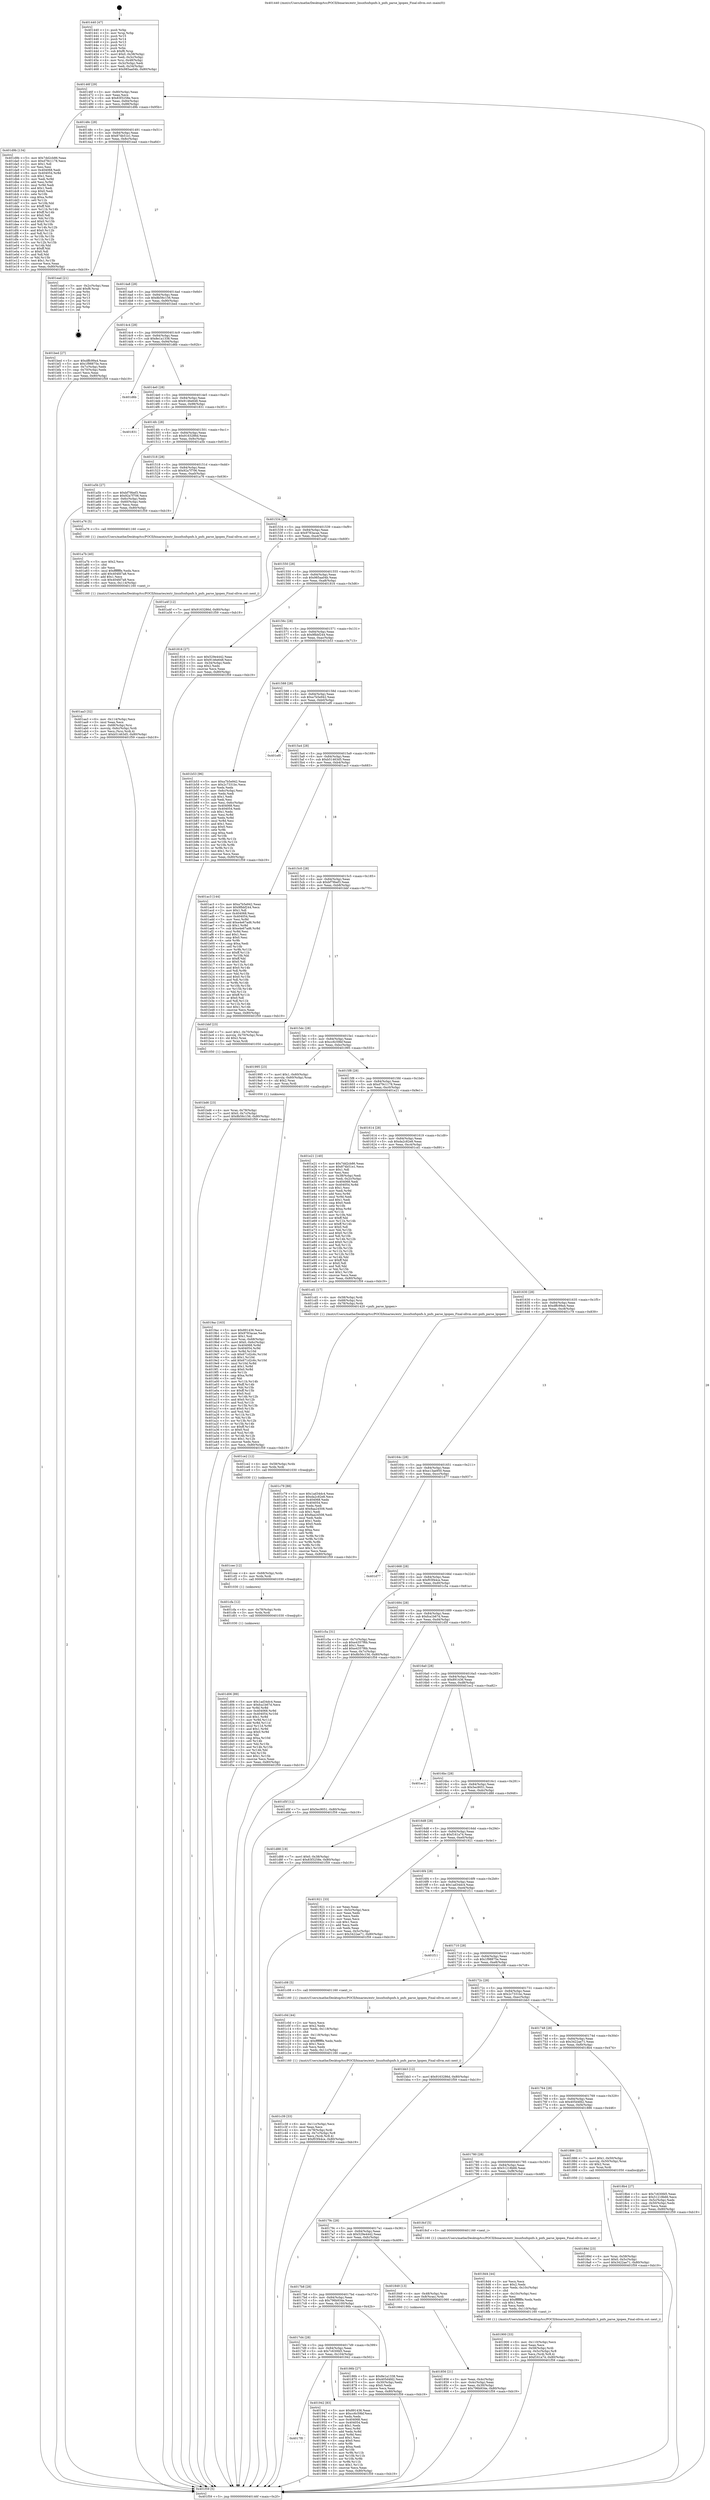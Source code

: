 digraph "0x401440" {
  label = "0x401440 (/mnt/c/Users/mathe/Desktop/tcc/POCII/binaries/extr_linuxfsnfspnfs.h_pnfs_parse_lgopen_Final-ollvm.out::main(0))"
  labelloc = "t"
  node[shape=record]

  Entry [label="",width=0.3,height=0.3,shape=circle,fillcolor=black,style=filled]
  "0x40146f" [label="{
     0x40146f [29]\l
     | [instrs]\l
     &nbsp;&nbsp;0x40146f \<+3\>: mov -0x80(%rbp),%eax\l
     &nbsp;&nbsp;0x401472 \<+2\>: mov %eax,%ecx\l
     &nbsp;&nbsp;0x401474 \<+6\>: sub $0x83f3258e,%ecx\l
     &nbsp;&nbsp;0x40147a \<+6\>: mov %eax,-0x84(%rbp)\l
     &nbsp;&nbsp;0x401480 \<+6\>: mov %ecx,-0x88(%rbp)\l
     &nbsp;&nbsp;0x401486 \<+6\>: je 0000000000401d9b \<main+0x95b\>\l
  }"]
  "0x401d9b" [label="{
     0x401d9b [134]\l
     | [instrs]\l
     &nbsp;&nbsp;0x401d9b \<+5\>: mov $0x7dd2cb86,%eax\l
     &nbsp;&nbsp;0x401da0 \<+5\>: mov $0xd79c1178,%ecx\l
     &nbsp;&nbsp;0x401da5 \<+2\>: mov $0x1,%dl\l
     &nbsp;&nbsp;0x401da7 \<+2\>: xor %esi,%esi\l
     &nbsp;&nbsp;0x401da9 \<+7\>: mov 0x404068,%edi\l
     &nbsp;&nbsp;0x401db0 \<+8\>: mov 0x404054,%r8d\l
     &nbsp;&nbsp;0x401db8 \<+3\>: sub $0x1,%esi\l
     &nbsp;&nbsp;0x401dbb \<+3\>: mov %edi,%r9d\l
     &nbsp;&nbsp;0x401dbe \<+3\>: add %esi,%r9d\l
     &nbsp;&nbsp;0x401dc1 \<+4\>: imul %r9d,%edi\l
     &nbsp;&nbsp;0x401dc5 \<+3\>: and $0x1,%edi\l
     &nbsp;&nbsp;0x401dc8 \<+3\>: cmp $0x0,%edi\l
     &nbsp;&nbsp;0x401dcb \<+4\>: sete %r10b\l
     &nbsp;&nbsp;0x401dcf \<+4\>: cmp $0xa,%r8d\l
     &nbsp;&nbsp;0x401dd3 \<+4\>: setl %r11b\l
     &nbsp;&nbsp;0x401dd7 \<+3\>: mov %r10b,%bl\l
     &nbsp;&nbsp;0x401dda \<+3\>: xor $0xff,%bl\l
     &nbsp;&nbsp;0x401ddd \<+3\>: mov %r11b,%r14b\l
     &nbsp;&nbsp;0x401de0 \<+4\>: xor $0xff,%r14b\l
     &nbsp;&nbsp;0x401de4 \<+3\>: xor $0x0,%dl\l
     &nbsp;&nbsp;0x401de7 \<+3\>: mov %bl,%r15b\l
     &nbsp;&nbsp;0x401dea \<+4\>: and $0x0,%r15b\l
     &nbsp;&nbsp;0x401dee \<+3\>: and %dl,%r10b\l
     &nbsp;&nbsp;0x401df1 \<+3\>: mov %r14b,%r12b\l
     &nbsp;&nbsp;0x401df4 \<+4\>: and $0x0,%r12b\l
     &nbsp;&nbsp;0x401df8 \<+3\>: and %dl,%r11b\l
     &nbsp;&nbsp;0x401dfb \<+3\>: or %r10b,%r15b\l
     &nbsp;&nbsp;0x401dfe \<+3\>: or %r11b,%r12b\l
     &nbsp;&nbsp;0x401e01 \<+3\>: xor %r12b,%r15b\l
     &nbsp;&nbsp;0x401e04 \<+3\>: or %r14b,%bl\l
     &nbsp;&nbsp;0x401e07 \<+3\>: xor $0xff,%bl\l
     &nbsp;&nbsp;0x401e0a \<+3\>: or $0x0,%dl\l
     &nbsp;&nbsp;0x401e0d \<+2\>: and %dl,%bl\l
     &nbsp;&nbsp;0x401e0f \<+3\>: or %bl,%r15b\l
     &nbsp;&nbsp;0x401e12 \<+4\>: test $0x1,%r15b\l
     &nbsp;&nbsp;0x401e16 \<+3\>: cmovne %ecx,%eax\l
     &nbsp;&nbsp;0x401e19 \<+3\>: mov %eax,-0x80(%rbp)\l
     &nbsp;&nbsp;0x401e1c \<+5\>: jmp 0000000000401f59 \<main+0xb19\>\l
  }"]
  "0x40148c" [label="{
     0x40148c [28]\l
     | [instrs]\l
     &nbsp;&nbsp;0x40148c \<+5\>: jmp 0000000000401491 \<main+0x51\>\l
     &nbsp;&nbsp;0x401491 \<+6\>: mov -0x84(%rbp),%eax\l
     &nbsp;&nbsp;0x401497 \<+5\>: sub $0x874b51e1,%eax\l
     &nbsp;&nbsp;0x40149c \<+6\>: mov %eax,-0x8c(%rbp)\l
     &nbsp;&nbsp;0x4014a2 \<+6\>: je 0000000000401ead \<main+0xa6d\>\l
  }"]
  Exit [label="",width=0.3,height=0.3,shape=circle,fillcolor=black,style=filled,peripheries=2]
  "0x401ead" [label="{
     0x401ead [21]\l
     | [instrs]\l
     &nbsp;&nbsp;0x401ead \<+3\>: mov -0x2c(%rbp),%eax\l
     &nbsp;&nbsp;0x401eb0 \<+7\>: add $0xf8,%rsp\l
     &nbsp;&nbsp;0x401eb7 \<+1\>: pop %rbx\l
     &nbsp;&nbsp;0x401eb8 \<+2\>: pop %r12\l
     &nbsp;&nbsp;0x401eba \<+2\>: pop %r13\l
     &nbsp;&nbsp;0x401ebc \<+2\>: pop %r14\l
     &nbsp;&nbsp;0x401ebe \<+2\>: pop %r15\l
     &nbsp;&nbsp;0x401ec0 \<+1\>: pop %rbp\l
     &nbsp;&nbsp;0x401ec1 \<+1\>: ret\l
  }"]
  "0x4014a8" [label="{
     0x4014a8 [28]\l
     | [instrs]\l
     &nbsp;&nbsp;0x4014a8 \<+5\>: jmp 00000000004014ad \<main+0x6d\>\l
     &nbsp;&nbsp;0x4014ad \<+6\>: mov -0x84(%rbp),%eax\l
     &nbsp;&nbsp;0x4014b3 \<+5\>: sub $0x8b56c156,%eax\l
     &nbsp;&nbsp;0x4014b8 \<+6\>: mov %eax,-0x90(%rbp)\l
     &nbsp;&nbsp;0x4014be \<+6\>: je 0000000000401bed \<main+0x7ad\>\l
  }"]
  "0x401d06" [label="{
     0x401d06 [89]\l
     | [instrs]\l
     &nbsp;&nbsp;0x401d06 \<+5\>: mov $0x1ad34dc4,%eax\l
     &nbsp;&nbsp;0x401d0b \<+5\>: mov $0xfca1b67d,%ecx\l
     &nbsp;&nbsp;0x401d10 \<+3\>: xor %r8d,%r8d\l
     &nbsp;&nbsp;0x401d13 \<+8\>: mov 0x404068,%r9d\l
     &nbsp;&nbsp;0x401d1b \<+8\>: mov 0x404054,%r10d\l
     &nbsp;&nbsp;0x401d23 \<+4\>: sub $0x1,%r8d\l
     &nbsp;&nbsp;0x401d27 \<+3\>: mov %r9d,%r11d\l
     &nbsp;&nbsp;0x401d2a \<+3\>: add %r8d,%r11d\l
     &nbsp;&nbsp;0x401d2d \<+4\>: imul %r11d,%r9d\l
     &nbsp;&nbsp;0x401d31 \<+4\>: and $0x1,%r9d\l
     &nbsp;&nbsp;0x401d35 \<+4\>: cmp $0x0,%r9d\l
     &nbsp;&nbsp;0x401d39 \<+3\>: sete %bl\l
     &nbsp;&nbsp;0x401d3c \<+4\>: cmp $0xa,%r10d\l
     &nbsp;&nbsp;0x401d40 \<+4\>: setl %r14b\l
     &nbsp;&nbsp;0x401d44 \<+3\>: mov %bl,%r15b\l
     &nbsp;&nbsp;0x401d47 \<+3\>: and %r14b,%r15b\l
     &nbsp;&nbsp;0x401d4a \<+3\>: xor %r14b,%bl\l
     &nbsp;&nbsp;0x401d4d \<+3\>: or %bl,%r15b\l
     &nbsp;&nbsp;0x401d50 \<+4\>: test $0x1,%r15b\l
     &nbsp;&nbsp;0x401d54 \<+3\>: cmovne %ecx,%eax\l
     &nbsp;&nbsp;0x401d57 \<+3\>: mov %eax,-0x80(%rbp)\l
     &nbsp;&nbsp;0x401d5a \<+5\>: jmp 0000000000401f59 \<main+0xb19\>\l
  }"]
  "0x401bed" [label="{
     0x401bed [27]\l
     | [instrs]\l
     &nbsp;&nbsp;0x401bed \<+5\>: mov $0xdffc99a4,%eax\l
     &nbsp;&nbsp;0x401bf2 \<+5\>: mov $0x1f98875e,%ecx\l
     &nbsp;&nbsp;0x401bf7 \<+3\>: mov -0x7c(%rbp),%edx\l
     &nbsp;&nbsp;0x401bfa \<+3\>: cmp -0x70(%rbp),%edx\l
     &nbsp;&nbsp;0x401bfd \<+3\>: cmovl %ecx,%eax\l
     &nbsp;&nbsp;0x401c00 \<+3\>: mov %eax,-0x80(%rbp)\l
     &nbsp;&nbsp;0x401c03 \<+5\>: jmp 0000000000401f59 \<main+0xb19\>\l
  }"]
  "0x4014c4" [label="{
     0x4014c4 [28]\l
     | [instrs]\l
     &nbsp;&nbsp;0x4014c4 \<+5\>: jmp 00000000004014c9 \<main+0x89\>\l
     &nbsp;&nbsp;0x4014c9 \<+6\>: mov -0x84(%rbp),%eax\l
     &nbsp;&nbsp;0x4014cf \<+5\>: sub $0x8e1a1338,%eax\l
     &nbsp;&nbsp;0x4014d4 \<+6\>: mov %eax,-0x94(%rbp)\l
     &nbsp;&nbsp;0x4014da \<+6\>: je 0000000000401d6b \<main+0x92b\>\l
  }"]
  "0x401cfa" [label="{
     0x401cfa [12]\l
     | [instrs]\l
     &nbsp;&nbsp;0x401cfa \<+4\>: mov -0x78(%rbp),%rdx\l
     &nbsp;&nbsp;0x401cfe \<+3\>: mov %rdx,%rdi\l
     &nbsp;&nbsp;0x401d01 \<+5\>: call 0000000000401030 \<free@plt\>\l
     | [calls]\l
     &nbsp;&nbsp;0x401030 \{1\} (unknown)\l
  }"]
  "0x401d6b" [label="{
     0x401d6b\l
  }", style=dashed]
  "0x4014e0" [label="{
     0x4014e0 [28]\l
     | [instrs]\l
     &nbsp;&nbsp;0x4014e0 \<+5\>: jmp 00000000004014e5 \<main+0xa5\>\l
     &nbsp;&nbsp;0x4014e5 \<+6\>: mov -0x84(%rbp),%eax\l
     &nbsp;&nbsp;0x4014eb \<+5\>: sub $0x9146e648,%eax\l
     &nbsp;&nbsp;0x4014f0 \<+6\>: mov %eax,-0x98(%rbp)\l
     &nbsp;&nbsp;0x4014f6 \<+6\>: je 0000000000401831 \<main+0x3f1\>\l
  }"]
  "0x401cee" [label="{
     0x401cee [12]\l
     | [instrs]\l
     &nbsp;&nbsp;0x401cee \<+4\>: mov -0x68(%rbp),%rdx\l
     &nbsp;&nbsp;0x401cf2 \<+3\>: mov %rdx,%rdi\l
     &nbsp;&nbsp;0x401cf5 \<+5\>: call 0000000000401030 \<free@plt\>\l
     | [calls]\l
     &nbsp;&nbsp;0x401030 \{1\} (unknown)\l
  }"]
  "0x401831" [label="{
     0x401831\l
  }", style=dashed]
  "0x4014fc" [label="{
     0x4014fc [28]\l
     | [instrs]\l
     &nbsp;&nbsp;0x4014fc \<+5\>: jmp 0000000000401501 \<main+0xc1\>\l
     &nbsp;&nbsp;0x401501 \<+6\>: mov -0x84(%rbp),%eax\l
     &nbsp;&nbsp;0x401507 \<+5\>: sub $0x9163286d,%eax\l
     &nbsp;&nbsp;0x40150c \<+6\>: mov %eax,-0x9c(%rbp)\l
     &nbsp;&nbsp;0x401512 \<+6\>: je 0000000000401a5b \<main+0x61b\>\l
  }"]
  "0x401ce2" [label="{
     0x401ce2 [12]\l
     | [instrs]\l
     &nbsp;&nbsp;0x401ce2 \<+4\>: mov -0x58(%rbp),%rdx\l
     &nbsp;&nbsp;0x401ce6 \<+3\>: mov %rdx,%rdi\l
     &nbsp;&nbsp;0x401ce9 \<+5\>: call 0000000000401030 \<free@plt\>\l
     | [calls]\l
     &nbsp;&nbsp;0x401030 \{1\} (unknown)\l
  }"]
  "0x401a5b" [label="{
     0x401a5b [27]\l
     | [instrs]\l
     &nbsp;&nbsp;0x401a5b \<+5\>: mov $0xbf79bef3,%eax\l
     &nbsp;&nbsp;0x401a60 \<+5\>: mov $0x92a7f706,%ecx\l
     &nbsp;&nbsp;0x401a65 \<+3\>: mov -0x6c(%rbp),%edx\l
     &nbsp;&nbsp;0x401a68 \<+3\>: cmp -0x60(%rbp),%edx\l
     &nbsp;&nbsp;0x401a6b \<+3\>: cmovl %ecx,%eax\l
     &nbsp;&nbsp;0x401a6e \<+3\>: mov %eax,-0x80(%rbp)\l
     &nbsp;&nbsp;0x401a71 \<+5\>: jmp 0000000000401f59 \<main+0xb19\>\l
  }"]
  "0x401518" [label="{
     0x401518 [28]\l
     | [instrs]\l
     &nbsp;&nbsp;0x401518 \<+5\>: jmp 000000000040151d \<main+0xdd\>\l
     &nbsp;&nbsp;0x40151d \<+6\>: mov -0x84(%rbp),%eax\l
     &nbsp;&nbsp;0x401523 \<+5\>: sub $0x92a7f706,%eax\l
     &nbsp;&nbsp;0x401528 \<+6\>: mov %eax,-0xa0(%rbp)\l
     &nbsp;&nbsp;0x40152e \<+6\>: je 0000000000401a76 \<main+0x636\>\l
  }"]
  "0x401c39" [label="{
     0x401c39 [33]\l
     | [instrs]\l
     &nbsp;&nbsp;0x401c39 \<+6\>: mov -0x11c(%rbp),%ecx\l
     &nbsp;&nbsp;0x401c3f \<+3\>: imul %eax,%ecx\l
     &nbsp;&nbsp;0x401c42 \<+4\>: mov -0x78(%rbp),%rdi\l
     &nbsp;&nbsp;0x401c46 \<+4\>: movslq -0x7c(%rbp),%r8\l
     &nbsp;&nbsp;0x401c4a \<+4\>: mov %ecx,(%rdi,%r8,4)\l
     &nbsp;&nbsp;0x401c4e \<+7\>: movl $0xf03f44ce,-0x80(%rbp)\l
     &nbsp;&nbsp;0x401c55 \<+5\>: jmp 0000000000401f59 \<main+0xb19\>\l
  }"]
  "0x401a76" [label="{
     0x401a76 [5]\l
     | [instrs]\l
     &nbsp;&nbsp;0x401a76 \<+5\>: call 0000000000401160 \<next_i\>\l
     | [calls]\l
     &nbsp;&nbsp;0x401160 \{1\} (/mnt/c/Users/mathe/Desktop/tcc/POCII/binaries/extr_linuxfsnfspnfs.h_pnfs_parse_lgopen_Final-ollvm.out::next_i)\l
  }"]
  "0x401534" [label="{
     0x401534 [28]\l
     | [instrs]\l
     &nbsp;&nbsp;0x401534 \<+5\>: jmp 0000000000401539 \<main+0xf9\>\l
     &nbsp;&nbsp;0x401539 \<+6\>: mov -0x84(%rbp),%eax\l
     &nbsp;&nbsp;0x40153f \<+5\>: sub $0x9783acae,%eax\l
     &nbsp;&nbsp;0x401544 \<+6\>: mov %eax,-0xa4(%rbp)\l
     &nbsp;&nbsp;0x40154a \<+6\>: je 0000000000401a4f \<main+0x60f\>\l
  }"]
  "0x401c0d" [label="{
     0x401c0d [44]\l
     | [instrs]\l
     &nbsp;&nbsp;0x401c0d \<+2\>: xor %ecx,%ecx\l
     &nbsp;&nbsp;0x401c0f \<+5\>: mov $0x2,%edx\l
     &nbsp;&nbsp;0x401c14 \<+6\>: mov %edx,-0x118(%rbp)\l
     &nbsp;&nbsp;0x401c1a \<+1\>: cltd\l
     &nbsp;&nbsp;0x401c1b \<+6\>: mov -0x118(%rbp),%esi\l
     &nbsp;&nbsp;0x401c21 \<+2\>: idiv %esi\l
     &nbsp;&nbsp;0x401c23 \<+6\>: imul $0xfffffffe,%edx,%edx\l
     &nbsp;&nbsp;0x401c29 \<+3\>: sub $0x1,%ecx\l
     &nbsp;&nbsp;0x401c2c \<+2\>: sub %ecx,%edx\l
     &nbsp;&nbsp;0x401c2e \<+6\>: mov %edx,-0x11c(%rbp)\l
     &nbsp;&nbsp;0x401c34 \<+5\>: call 0000000000401160 \<next_i\>\l
     | [calls]\l
     &nbsp;&nbsp;0x401160 \{1\} (/mnt/c/Users/mathe/Desktop/tcc/POCII/binaries/extr_linuxfsnfspnfs.h_pnfs_parse_lgopen_Final-ollvm.out::next_i)\l
  }"]
  "0x401a4f" [label="{
     0x401a4f [12]\l
     | [instrs]\l
     &nbsp;&nbsp;0x401a4f \<+7\>: movl $0x9163286d,-0x80(%rbp)\l
     &nbsp;&nbsp;0x401a56 \<+5\>: jmp 0000000000401f59 \<main+0xb19\>\l
  }"]
  "0x401550" [label="{
     0x401550 [28]\l
     | [instrs]\l
     &nbsp;&nbsp;0x401550 \<+5\>: jmp 0000000000401555 \<main+0x115\>\l
     &nbsp;&nbsp;0x401555 \<+6\>: mov -0x84(%rbp),%eax\l
     &nbsp;&nbsp;0x40155b \<+5\>: sub $0x985aa04b,%eax\l
     &nbsp;&nbsp;0x401560 \<+6\>: mov %eax,-0xa8(%rbp)\l
     &nbsp;&nbsp;0x401566 \<+6\>: je 0000000000401816 \<main+0x3d6\>\l
  }"]
  "0x401bd6" [label="{
     0x401bd6 [23]\l
     | [instrs]\l
     &nbsp;&nbsp;0x401bd6 \<+4\>: mov %rax,-0x78(%rbp)\l
     &nbsp;&nbsp;0x401bda \<+7\>: movl $0x0,-0x7c(%rbp)\l
     &nbsp;&nbsp;0x401be1 \<+7\>: movl $0x8b56c156,-0x80(%rbp)\l
     &nbsp;&nbsp;0x401be8 \<+5\>: jmp 0000000000401f59 \<main+0xb19\>\l
  }"]
  "0x401816" [label="{
     0x401816 [27]\l
     | [instrs]\l
     &nbsp;&nbsp;0x401816 \<+5\>: mov $0x529e4442,%eax\l
     &nbsp;&nbsp;0x40181b \<+5\>: mov $0x9146e648,%ecx\l
     &nbsp;&nbsp;0x401820 \<+3\>: mov -0x34(%rbp),%edx\l
     &nbsp;&nbsp;0x401823 \<+3\>: cmp $0x2,%edx\l
     &nbsp;&nbsp;0x401826 \<+3\>: cmovne %ecx,%eax\l
     &nbsp;&nbsp;0x401829 \<+3\>: mov %eax,-0x80(%rbp)\l
     &nbsp;&nbsp;0x40182c \<+5\>: jmp 0000000000401f59 \<main+0xb19\>\l
  }"]
  "0x40156c" [label="{
     0x40156c [28]\l
     | [instrs]\l
     &nbsp;&nbsp;0x40156c \<+5\>: jmp 0000000000401571 \<main+0x131\>\l
     &nbsp;&nbsp;0x401571 \<+6\>: mov -0x84(%rbp),%eax\l
     &nbsp;&nbsp;0x401577 \<+5\>: sub $0x9fbbf244,%eax\l
     &nbsp;&nbsp;0x40157c \<+6\>: mov %eax,-0xac(%rbp)\l
     &nbsp;&nbsp;0x401582 \<+6\>: je 0000000000401b53 \<main+0x713\>\l
  }"]
  "0x401f59" [label="{
     0x401f59 [5]\l
     | [instrs]\l
     &nbsp;&nbsp;0x401f59 \<+5\>: jmp 000000000040146f \<main+0x2f\>\l
  }"]
  "0x401440" [label="{
     0x401440 [47]\l
     | [instrs]\l
     &nbsp;&nbsp;0x401440 \<+1\>: push %rbp\l
     &nbsp;&nbsp;0x401441 \<+3\>: mov %rsp,%rbp\l
     &nbsp;&nbsp;0x401444 \<+2\>: push %r15\l
     &nbsp;&nbsp;0x401446 \<+2\>: push %r14\l
     &nbsp;&nbsp;0x401448 \<+2\>: push %r13\l
     &nbsp;&nbsp;0x40144a \<+2\>: push %r12\l
     &nbsp;&nbsp;0x40144c \<+1\>: push %rbx\l
     &nbsp;&nbsp;0x40144d \<+7\>: sub $0xf8,%rsp\l
     &nbsp;&nbsp;0x401454 \<+7\>: movl $0x0,-0x38(%rbp)\l
     &nbsp;&nbsp;0x40145b \<+3\>: mov %edi,-0x3c(%rbp)\l
     &nbsp;&nbsp;0x40145e \<+4\>: mov %rsi,-0x48(%rbp)\l
     &nbsp;&nbsp;0x401462 \<+3\>: mov -0x3c(%rbp),%edi\l
     &nbsp;&nbsp;0x401465 \<+3\>: mov %edi,-0x34(%rbp)\l
     &nbsp;&nbsp;0x401468 \<+7\>: movl $0x985aa04b,-0x80(%rbp)\l
  }"]
  "0x401aa3" [label="{
     0x401aa3 [32]\l
     | [instrs]\l
     &nbsp;&nbsp;0x401aa3 \<+6\>: mov -0x114(%rbp),%ecx\l
     &nbsp;&nbsp;0x401aa9 \<+3\>: imul %eax,%ecx\l
     &nbsp;&nbsp;0x401aac \<+4\>: mov -0x68(%rbp),%rsi\l
     &nbsp;&nbsp;0x401ab0 \<+4\>: movslq -0x6c(%rbp),%rdi\l
     &nbsp;&nbsp;0x401ab4 \<+3\>: mov %ecx,(%rsi,%rdi,4)\l
     &nbsp;&nbsp;0x401ab7 \<+7\>: movl $0xb51463d5,-0x80(%rbp)\l
     &nbsp;&nbsp;0x401abe \<+5\>: jmp 0000000000401f59 \<main+0xb19\>\l
  }"]
  "0x401b53" [label="{
     0x401b53 [96]\l
     | [instrs]\l
     &nbsp;&nbsp;0x401b53 \<+5\>: mov $0xa7b5e942,%eax\l
     &nbsp;&nbsp;0x401b58 \<+5\>: mov $0x2c7331bc,%ecx\l
     &nbsp;&nbsp;0x401b5d \<+2\>: xor %edx,%edx\l
     &nbsp;&nbsp;0x401b5f \<+3\>: mov -0x6c(%rbp),%esi\l
     &nbsp;&nbsp;0x401b62 \<+2\>: mov %edx,%edi\l
     &nbsp;&nbsp;0x401b64 \<+3\>: sub $0x1,%edi\l
     &nbsp;&nbsp;0x401b67 \<+2\>: sub %edi,%esi\l
     &nbsp;&nbsp;0x401b69 \<+3\>: mov %esi,-0x6c(%rbp)\l
     &nbsp;&nbsp;0x401b6c \<+7\>: mov 0x404068,%esi\l
     &nbsp;&nbsp;0x401b73 \<+7\>: mov 0x404054,%edi\l
     &nbsp;&nbsp;0x401b7a \<+3\>: sub $0x1,%edx\l
     &nbsp;&nbsp;0x401b7d \<+3\>: mov %esi,%r8d\l
     &nbsp;&nbsp;0x401b80 \<+3\>: add %edx,%r8d\l
     &nbsp;&nbsp;0x401b83 \<+4\>: imul %r8d,%esi\l
     &nbsp;&nbsp;0x401b87 \<+3\>: and $0x1,%esi\l
     &nbsp;&nbsp;0x401b8a \<+3\>: cmp $0x0,%esi\l
     &nbsp;&nbsp;0x401b8d \<+4\>: sete %r9b\l
     &nbsp;&nbsp;0x401b91 \<+3\>: cmp $0xa,%edi\l
     &nbsp;&nbsp;0x401b94 \<+4\>: setl %r10b\l
     &nbsp;&nbsp;0x401b98 \<+3\>: mov %r9b,%r11b\l
     &nbsp;&nbsp;0x401b9b \<+3\>: and %r10b,%r11b\l
     &nbsp;&nbsp;0x401b9e \<+3\>: xor %r10b,%r9b\l
     &nbsp;&nbsp;0x401ba1 \<+3\>: or %r9b,%r11b\l
     &nbsp;&nbsp;0x401ba4 \<+4\>: test $0x1,%r11b\l
     &nbsp;&nbsp;0x401ba8 \<+3\>: cmovne %ecx,%eax\l
     &nbsp;&nbsp;0x401bab \<+3\>: mov %eax,-0x80(%rbp)\l
     &nbsp;&nbsp;0x401bae \<+5\>: jmp 0000000000401f59 \<main+0xb19\>\l
  }"]
  "0x401588" [label="{
     0x401588 [28]\l
     | [instrs]\l
     &nbsp;&nbsp;0x401588 \<+5\>: jmp 000000000040158d \<main+0x14d\>\l
     &nbsp;&nbsp;0x40158d \<+6\>: mov -0x84(%rbp),%eax\l
     &nbsp;&nbsp;0x401593 \<+5\>: sub $0xa7b5e942,%eax\l
     &nbsp;&nbsp;0x401598 \<+6\>: mov %eax,-0xb0(%rbp)\l
     &nbsp;&nbsp;0x40159e \<+6\>: je 0000000000401ef0 \<main+0xab0\>\l
  }"]
  "0x401a7b" [label="{
     0x401a7b [40]\l
     | [instrs]\l
     &nbsp;&nbsp;0x401a7b \<+5\>: mov $0x2,%ecx\l
     &nbsp;&nbsp;0x401a80 \<+1\>: cltd\l
     &nbsp;&nbsp;0x401a81 \<+2\>: idiv %ecx\l
     &nbsp;&nbsp;0x401a83 \<+6\>: imul $0xfffffffe,%edx,%ecx\l
     &nbsp;&nbsp;0x401a89 \<+6\>: add $0x404fd7a8,%ecx\l
     &nbsp;&nbsp;0x401a8f \<+3\>: add $0x1,%ecx\l
     &nbsp;&nbsp;0x401a92 \<+6\>: sub $0x404fd7a8,%ecx\l
     &nbsp;&nbsp;0x401a98 \<+6\>: mov %ecx,-0x114(%rbp)\l
     &nbsp;&nbsp;0x401a9e \<+5\>: call 0000000000401160 \<next_i\>\l
     | [calls]\l
     &nbsp;&nbsp;0x401160 \{1\} (/mnt/c/Users/mathe/Desktop/tcc/POCII/binaries/extr_linuxfsnfspnfs.h_pnfs_parse_lgopen_Final-ollvm.out::next_i)\l
  }"]
  "0x401ef0" [label="{
     0x401ef0\l
  }", style=dashed]
  "0x4015a4" [label="{
     0x4015a4 [28]\l
     | [instrs]\l
     &nbsp;&nbsp;0x4015a4 \<+5\>: jmp 00000000004015a9 \<main+0x169\>\l
     &nbsp;&nbsp;0x4015a9 \<+6\>: mov -0x84(%rbp),%eax\l
     &nbsp;&nbsp;0x4015af \<+5\>: sub $0xb51463d5,%eax\l
     &nbsp;&nbsp;0x4015b4 \<+6\>: mov %eax,-0xb4(%rbp)\l
     &nbsp;&nbsp;0x4015ba \<+6\>: je 0000000000401ac3 \<main+0x683\>\l
  }"]
  "0x4019ac" [label="{
     0x4019ac [163]\l
     | [instrs]\l
     &nbsp;&nbsp;0x4019ac \<+5\>: mov $0x891436,%ecx\l
     &nbsp;&nbsp;0x4019b1 \<+5\>: mov $0x9783acae,%edx\l
     &nbsp;&nbsp;0x4019b6 \<+3\>: mov $0x1,%sil\l
     &nbsp;&nbsp;0x4019b9 \<+4\>: mov %rax,-0x68(%rbp)\l
     &nbsp;&nbsp;0x4019bd \<+7\>: movl $0x0,-0x6c(%rbp)\l
     &nbsp;&nbsp;0x4019c4 \<+8\>: mov 0x404068,%r8d\l
     &nbsp;&nbsp;0x4019cc \<+8\>: mov 0x404054,%r9d\l
     &nbsp;&nbsp;0x4019d4 \<+3\>: mov %r8d,%r10d\l
     &nbsp;&nbsp;0x4019d7 \<+7\>: sub $0x671d2c6c,%r10d\l
     &nbsp;&nbsp;0x4019de \<+4\>: sub $0x1,%r10d\l
     &nbsp;&nbsp;0x4019e2 \<+7\>: add $0x671d2c6c,%r10d\l
     &nbsp;&nbsp;0x4019e9 \<+4\>: imul %r10d,%r8d\l
     &nbsp;&nbsp;0x4019ed \<+4\>: and $0x1,%r8d\l
     &nbsp;&nbsp;0x4019f1 \<+4\>: cmp $0x0,%r8d\l
     &nbsp;&nbsp;0x4019f5 \<+4\>: sete %r11b\l
     &nbsp;&nbsp;0x4019f9 \<+4\>: cmp $0xa,%r9d\l
     &nbsp;&nbsp;0x4019fd \<+3\>: setl %bl\l
     &nbsp;&nbsp;0x401a00 \<+3\>: mov %r11b,%r14b\l
     &nbsp;&nbsp;0x401a03 \<+4\>: xor $0xff,%r14b\l
     &nbsp;&nbsp;0x401a07 \<+3\>: mov %bl,%r15b\l
     &nbsp;&nbsp;0x401a0a \<+4\>: xor $0xff,%r15b\l
     &nbsp;&nbsp;0x401a0e \<+4\>: xor $0x0,%sil\l
     &nbsp;&nbsp;0x401a12 \<+3\>: mov %r14b,%r12b\l
     &nbsp;&nbsp;0x401a15 \<+4\>: and $0x0,%r12b\l
     &nbsp;&nbsp;0x401a19 \<+3\>: and %sil,%r11b\l
     &nbsp;&nbsp;0x401a1c \<+3\>: mov %r15b,%r13b\l
     &nbsp;&nbsp;0x401a1f \<+4\>: and $0x0,%r13b\l
     &nbsp;&nbsp;0x401a23 \<+3\>: and %sil,%bl\l
     &nbsp;&nbsp;0x401a26 \<+3\>: or %r11b,%r12b\l
     &nbsp;&nbsp;0x401a29 \<+3\>: or %bl,%r13b\l
     &nbsp;&nbsp;0x401a2c \<+3\>: xor %r13b,%r12b\l
     &nbsp;&nbsp;0x401a2f \<+3\>: or %r15b,%r14b\l
     &nbsp;&nbsp;0x401a32 \<+4\>: xor $0xff,%r14b\l
     &nbsp;&nbsp;0x401a36 \<+4\>: or $0x0,%sil\l
     &nbsp;&nbsp;0x401a3a \<+3\>: and %sil,%r14b\l
     &nbsp;&nbsp;0x401a3d \<+3\>: or %r14b,%r12b\l
     &nbsp;&nbsp;0x401a40 \<+4\>: test $0x1,%r12b\l
     &nbsp;&nbsp;0x401a44 \<+3\>: cmovne %edx,%ecx\l
     &nbsp;&nbsp;0x401a47 \<+3\>: mov %ecx,-0x80(%rbp)\l
     &nbsp;&nbsp;0x401a4a \<+5\>: jmp 0000000000401f59 \<main+0xb19\>\l
  }"]
  "0x401ac3" [label="{
     0x401ac3 [144]\l
     | [instrs]\l
     &nbsp;&nbsp;0x401ac3 \<+5\>: mov $0xa7b5e942,%eax\l
     &nbsp;&nbsp;0x401ac8 \<+5\>: mov $0x9fbbf244,%ecx\l
     &nbsp;&nbsp;0x401acd \<+2\>: mov $0x1,%dl\l
     &nbsp;&nbsp;0x401acf \<+7\>: mov 0x404068,%esi\l
     &nbsp;&nbsp;0x401ad6 \<+7\>: mov 0x404054,%edi\l
     &nbsp;&nbsp;0x401add \<+3\>: mov %esi,%r8d\l
     &nbsp;&nbsp;0x401ae0 \<+7\>: add $0xe4e67ad6,%r8d\l
     &nbsp;&nbsp;0x401ae7 \<+4\>: sub $0x1,%r8d\l
     &nbsp;&nbsp;0x401aeb \<+7\>: sub $0xe4e67ad6,%r8d\l
     &nbsp;&nbsp;0x401af2 \<+4\>: imul %r8d,%esi\l
     &nbsp;&nbsp;0x401af6 \<+3\>: and $0x1,%esi\l
     &nbsp;&nbsp;0x401af9 \<+3\>: cmp $0x0,%esi\l
     &nbsp;&nbsp;0x401afc \<+4\>: sete %r9b\l
     &nbsp;&nbsp;0x401b00 \<+3\>: cmp $0xa,%edi\l
     &nbsp;&nbsp;0x401b03 \<+4\>: setl %r10b\l
     &nbsp;&nbsp;0x401b07 \<+3\>: mov %r9b,%r11b\l
     &nbsp;&nbsp;0x401b0a \<+4\>: xor $0xff,%r11b\l
     &nbsp;&nbsp;0x401b0e \<+3\>: mov %r10b,%bl\l
     &nbsp;&nbsp;0x401b11 \<+3\>: xor $0xff,%bl\l
     &nbsp;&nbsp;0x401b14 \<+3\>: xor $0x0,%dl\l
     &nbsp;&nbsp;0x401b17 \<+3\>: mov %r11b,%r14b\l
     &nbsp;&nbsp;0x401b1a \<+4\>: and $0x0,%r14b\l
     &nbsp;&nbsp;0x401b1e \<+3\>: and %dl,%r9b\l
     &nbsp;&nbsp;0x401b21 \<+3\>: mov %bl,%r15b\l
     &nbsp;&nbsp;0x401b24 \<+4\>: and $0x0,%r15b\l
     &nbsp;&nbsp;0x401b28 \<+3\>: and %dl,%r10b\l
     &nbsp;&nbsp;0x401b2b \<+3\>: or %r9b,%r14b\l
     &nbsp;&nbsp;0x401b2e \<+3\>: or %r10b,%r15b\l
     &nbsp;&nbsp;0x401b31 \<+3\>: xor %r15b,%r14b\l
     &nbsp;&nbsp;0x401b34 \<+3\>: or %bl,%r11b\l
     &nbsp;&nbsp;0x401b37 \<+4\>: xor $0xff,%r11b\l
     &nbsp;&nbsp;0x401b3b \<+3\>: or $0x0,%dl\l
     &nbsp;&nbsp;0x401b3e \<+3\>: and %dl,%r11b\l
     &nbsp;&nbsp;0x401b41 \<+3\>: or %r11b,%r14b\l
     &nbsp;&nbsp;0x401b44 \<+4\>: test $0x1,%r14b\l
     &nbsp;&nbsp;0x401b48 \<+3\>: cmovne %ecx,%eax\l
     &nbsp;&nbsp;0x401b4b \<+3\>: mov %eax,-0x80(%rbp)\l
     &nbsp;&nbsp;0x401b4e \<+5\>: jmp 0000000000401f59 \<main+0xb19\>\l
  }"]
  "0x4015c0" [label="{
     0x4015c0 [28]\l
     | [instrs]\l
     &nbsp;&nbsp;0x4015c0 \<+5\>: jmp 00000000004015c5 \<main+0x185\>\l
     &nbsp;&nbsp;0x4015c5 \<+6\>: mov -0x84(%rbp),%eax\l
     &nbsp;&nbsp;0x4015cb \<+5\>: sub $0xbf79bef3,%eax\l
     &nbsp;&nbsp;0x4015d0 \<+6\>: mov %eax,-0xb8(%rbp)\l
     &nbsp;&nbsp;0x4015d6 \<+6\>: je 0000000000401bbf \<main+0x77f\>\l
  }"]
  "0x4017f0" [label="{
     0x4017f0\l
  }", style=dashed]
  "0x401bbf" [label="{
     0x401bbf [23]\l
     | [instrs]\l
     &nbsp;&nbsp;0x401bbf \<+7\>: movl $0x1,-0x70(%rbp)\l
     &nbsp;&nbsp;0x401bc6 \<+4\>: movslq -0x70(%rbp),%rax\l
     &nbsp;&nbsp;0x401bca \<+4\>: shl $0x2,%rax\l
     &nbsp;&nbsp;0x401bce \<+3\>: mov %rax,%rdi\l
     &nbsp;&nbsp;0x401bd1 \<+5\>: call 0000000000401050 \<malloc@plt\>\l
     | [calls]\l
     &nbsp;&nbsp;0x401050 \{1\} (unknown)\l
  }"]
  "0x4015dc" [label="{
     0x4015dc [28]\l
     | [instrs]\l
     &nbsp;&nbsp;0x4015dc \<+5\>: jmp 00000000004015e1 \<main+0x1a1\>\l
     &nbsp;&nbsp;0x4015e1 \<+6\>: mov -0x84(%rbp),%eax\l
     &nbsp;&nbsp;0x4015e7 \<+5\>: sub $0xcc6c59bf,%eax\l
     &nbsp;&nbsp;0x4015ec \<+6\>: mov %eax,-0xbc(%rbp)\l
     &nbsp;&nbsp;0x4015f2 \<+6\>: je 0000000000401995 \<main+0x555\>\l
  }"]
  "0x401942" [label="{
     0x401942 [83]\l
     | [instrs]\l
     &nbsp;&nbsp;0x401942 \<+5\>: mov $0x891436,%eax\l
     &nbsp;&nbsp;0x401947 \<+5\>: mov $0xcc6c59bf,%ecx\l
     &nbsp;&nbsp;0x40194c \<+2\>: xor %edx,%edx\l
     &nbsp;&nbsp;0x40194e \<+7\>: mov 0x404068,%esi\l
     &nbsp;&nbsp;0x401955 \<+7\>: mov 0x404054,%edi\l
     &nbsp;&nbsp;0x40195c \<+3\>: sub $0x1,%edx\l
     &nbsp;&nbsp;0x40195f \<+3\>: mov %esi,%r8d\l
     &nbsp;&nbsp;0x401962 \<+3\>: add %edx,%r8d\l
     &nbsp;&nbsp;0x401965 \<+4\>: imul %r8d,%esi\l
     &nbsp;&nbsp;0x401969 \<+3\>: and $0x1,%esi\l
     &nbsp;&nbsp;0x40196c \<+3\>: cmp $0x0,%esi\l
     &nbsp;&nbsp;0x40196f \<+4\>: sete %r9b\l
     &nbsp;&nbsp;0x401973 \<+3\>: cmp $0xa,%edi\l
     &nbsp;&nbsp;0x401976 \<+4\>: setl %r10b\l
     &nbsp;&nbsp;0x40197a \<+3\>: mov %r9b,%r11b\l
     &nbsp;&nbsp;0x40197d \<+3\>: and %r10b,%r11b\l
     &nbsp;&nbsp;0x401980 \<+3\>: xor %r10b,%r9b\l
     &nbsp;&nbsp;0x401983 \<+3\>: or %r9b,%r11b\l
     &nbsp;&nbsp;0x401986 \<+4\>: test $0x1,%r11b\l
     &nbsp;&nbsp;0x40198a \<+3\>: cmovne %ecx,%eax\l
     &nbsp;&nbsp;0x40198d \<+3\>: mov %eax,-0x80(%rbp)\l
     &nbsp;&nbsp;0x401990 \<+5\>: jmp 0000000000401f59 \<main+0xb19\>\l
  }"]
  "0x401995" [label="{
     0x401995 [23]\l
     | [instrs]\l
     &nbsp;&nbsp;0x401995 \<+7\>: movl $0x1,-0x60(%rbp)\l
     &nbsp;&nbsp;0x40199c \<+4\>: movslq -0x60(%rbp),%rax\l
     &nbsp;&nbsp;0x4019a0 \<+4\>: shl $0x2,%rax\l
     &nbsp;&nbsp;0x4019a4 \<+3\>: mov %rax,%rdi\l
     &nbsp;&nbsp;0x4019a7 \<+5\>: call 0000000000401050 \<malloc@plt\>\l
     | [calls]\l
     &nbsp;&nbsp;0x401050 \{1\} (unknown)\l
  }"]
  "0x4015f8" [label="{
     0x4015f8 [28]\l
     | [instrs]\l
     &nbsp;&nbsp;0x4015f8 \<+5\>: jmp 00000000004015fd \<main+0x1bd\>\l
     &nbsp;&nbsp;0x4015fd \<+6\>: mov -0x84(%rbp),%eax\l
     &nbsp;&nbsp;0x401603 \<+5\>: sub $0xd79c1178,%eax\l
     &nbsp;&nbsp;0x401608 \<+6\>: mov %eax,-0xc0(%rbp)\l
     &nbsp;&nbsp;0x40160e \<+6\>: je 0000000000401e21 \<main+0x9e1\>\l
  }"]
  "0x401900" [label="{
     0x401900 [33]\l
     | [instrs]\l
     &nbsp;&nbsp;0x401900 \<+6\>: mov -0x110(%rbp),%ecx\l
     &nbsp;&nbsp;0x401906 \<+3\>: imul %eax,%ecx\l
     &nbsp;&nbsp;0x401909 \<+4\>: mov -0x58(%rbp),%rdi\l
     &nbsp;&nbsp;0x40190d \<+4\>: movslq -0x5c(%rbp),%r8\l
     &nbsp;&nbsp;0x401911 \<+4\>: mov %ecx,(%rdi,%r8,4)\l
     &nbsp;&nbsp;0x401915 \<+7\>: movl $0xf161a74,-0x80(%rbp)\l
     &nbsp;&nbsp;0x40191c \<+5\>: jmp 0000000000401f59 \<main+0xb19\>\l
  }"]
  "0x401e21" [label="{
     0x401e21 [140]\l
     | [instrs]\l
     &nbsp;&nbsp;0x401e21 \<+5\>: mov $0x7dd2cb86,%eax\l
     &nbsp;&nbsp;0x401e26 \<+5\>: mov $0x874b51e1,%ecx\l
     &nbsp;&nbsp;0x401e2b \<+2\>: mov $0x1,%dl\l
     &nbsp;&nbsp;0x401e2d \<+2\>: xor %esi,%esi\l
     &nbsp;&nbsp;0x401e2f \<+3\>: mov -0x38(%rbp),%edi\l
     &nbsp;&nbsp;0x401e32 \<+3\>: mov %edi,-0x2c(%rbp)\l
     &nbsp;&nbsp;0x401e35 \<+7\>: mov 0x404068,%edi\l
     &nbsp;&nbsp;0x401e3c \<+8\>: mov 0x404054,%r8d\l
     &nbsp;&nbsp;0x401e44 \<+3\>: sub $0x1,%esi\l
     &nbsp;&nbsp;0x401e47 \<+3\>: mov %edi,%r9d\l
     &nbsp;&nbsp;0x401e4a \<+3\>: add %esi,%r9d\l
     &nbsp;&nbsp;0x401e4d \<+4\>: imul %r9d,%edi\l
     &nbsp;&nbsp;0x401e51 \<+3\>: and $0x1,%edi\l
     &nbsp;&nbsp;0x401e54 \<+3\>: cmp $0x0,%edi\l
     &nbsp;&nbsp;0x401e57 \<+4\>: sete %r10b\l
     &nbsp;&nbsp;0x401e5b \<+4\>: cmp $0xa,%r8d\l
     &nbsp;&nbsp;0x401e5f \<+4\>: setl %r11b\l
     &nbsp;&nbsp;0x401e63 \<+3\>: mov %r10b,%bl\l
     &nbsp;&nbsp;0x401e66 \<+3\>: xor $0xff,%bl\l
     &nbsp;&nbsp;0x401e69 \<+3\>: mov %r11b,%r14b\l
     &nbsp;&nbsp;0x401e6c \<+4\>: xor $0xff,%r14b\l
     &nbsp;&nbsp;0x401e70 \<+3\>: xor $0x0,%dl\l
     &nbsp;&nbsp;0x401e73 \<+3\>: mov %bl,%r15b\l
     &nbsp;&nbsp;0x401e76 \<+4\>: and $0x0,%r15b\l
     &nbsp;&nbsp;0x401e7a \<+3\>: and %dl,%r10b\l
     &nbsp;&nbsp;0x401e7d \<+3\>: mov %r14b,%r12b\l
     &nbsp;&nbsp;0x401e80 \<+4\>: and $0x0,%r12b\l
     &nbsp;&nbsp;0x401e84 \<+3\>: and %dl,%r11b\l
     &nbsp;&nbsp;0x401e87 \<+3\>: or %r10b,%r15b\l
     &nbsp;&nbsp;0x401e8a \<+3\>: or %r11b,%r12b\l
     &nbsp;&nbsp;0x401e8d \<+3\>: xor %r12b,%r15b\l
     &nbsp;&nbsp;0x401e90 \<+3\>: or %r14b,%bl\l
     &nbsp;&nbsp;0x401e93 \<+3\>: xor $0xff,%bl\l
     &nbsp;&nbsp;0x401e96 \<+3\>: or $0x0,%dl\l
     &nbsp;&nbsp;0x401e99 \<+2\>: and %dl,%bl\l
     &nbsp;&nbsp;0x401e9b \<+3\>: or %bl,%r15b\l
     &nbsp;&nbsp;0x401e9e \<+4\>: test $0x1,%r15b\l
     &nbsp;&nbsp;0x401ea2 \<+3\>: cmovne %ecx,%eax\l
     &nbsp;&nbsp;0x401ea5 \<+3\>: mov %eax,-0x80(%rbp)\l
     &nbsp;&nbsp;0x401ea8 \<+5\>: jmp 0000000000401f59 \<main+0xb19\>\l
  }"]
  "0x401614" [label="{
     0x401614 [28]\l
     | [instrs]\l
     &nbsp;&nbsp;0x401614 \<+5\>: jmp 0000000000401619 \<main+0x1d9\>\l
     &nbsp;&nbsp;0x401619 \<+6\>: mov -0x84(%rbp),%eax\l
     &nbsp;&nbsp;0x40161f \<+5\>: sub $0xda2c82e8,%eax\l
     &nbsp;&nbsp;0x401624 \<+6\>: mov %eax,-0xc4(%rbp)\l
     &nbsp;&nbsp;0x40162a \<+6\>: je 0000000000401cd1 \<main+0x891\>\l
  }"]
  "0x4018d4" [label="{
     0x4018d4 [44]\l
     | [instrs]\l
     &nbsp;&nbsp;0x4018d4 \<+2\>: xor %ecx,%ecx\l
     &nbsp;&nbsp;0x4018d6 \<+5\>: mov $0x2,%edx\l
     &nbsp;&nbsp;0x4018db \<+6\>: mov %edx,-0x10c(%rbp)\l
     &nbsp;&nbsp;0x4018e1 \<+1\>: cltd\l
     &nbsp;&nbsp;0x4018e2 \<+6\>: mov -0x10c(%rbp),%esi\l
     &nbsp;&nbsp;0x4018e8 \<+2\>: idiv %esi\l
     &nbsp;&nbsp;0x4018ea \<+6\>: imul $0xfffffffe,%edx,%edx\l
     &nbsp;&nbsp;0x4018f0 \<+3\>: sub $0x1,%ecx\l
     &nbsp;&nbsp;0x4018f3 \<+2\>: sub %ecx,%edx\l
     &nbsp;&nbsp;0x4018f5 \<+6\>: mov %edx,-0x110(%rbp)\l
     &nbsp;&nbsp;0x4018fb \<+5\>: call 0000000000401160 \<next_i\>\l
     | [calls]\l
     &nbsp;&nbsp;0x401160 \{1\} (/mnt/c/Users/mathe/Desktop/tcc/POCII/binaries/extr_linuxfsnfspnfs.h_pnfs_parse_lgopen_Final-ollvm.out::next_i)\l
  }"]
  "0x401cd1" [label="{
     0x401cd1 [17]\l
     | [instrs]\l
     &nbsp;&nbsp;0x401cd1 \<+4\>: mov -0x58(%rbp),%rdi\l
     &nbsp;&nbsp;0x401cd5 \<+4\>: mov -0x68(%rbp),%rsi\l
     &nbsp;&nbsp;0x401cd9 \<+4\>: mov -0x78(%rbp),%rdx\l
     &nbsp;&nbsp;0x401cdd \<+5\>: call 0000000000401420 \<pnfs_parse_lgopen\>\l
     | [calls]\l
     &nbsp;&nbsp;0x401420 \{1\} (/mnt/c/Users/mathe/Desktop/tcc/POCII/binaries/extr_linuxfsnfspnfs.h_pnfs_parse_lgopen_Final-ollvm.out::pnfs_parse_lgopen)\l
  }"]
  "0x401630" [label="{
     0x401630 [28]\l
     | [instrs]\l
     &nbsp;&nbsp;0x401630 \<+5\>: jmp 0000000000401635 \<main+0x1f5\>\l
     &nbsp;&nbsp;0x401635 \<+6\>: mov -0x84(%rbp),%eax\l
     &nbsp;&nbsp;0x40163b \<+5\>: sub $0xdffc99a4,%eax\l
     &nbsp;&nbsp;0x401640 \<+6\>: mov %eax,-0xc8(%rbp)\l
     &nbsp;&nbsp;0x401646 \<+6\>: je 0000000000401c79 \<main+0x839\>\l
  }"]
  "0x40189d" [label="{
     0x40189d [23]\l
     | [instrs]\l
     &nbsp;&nbsp;0x40189d \<+4\>: mov %rax,-0x58(%rbp)\l
     &nbsp;&nbsp;0x4018a1 \<+7\>: movl $0x0,-0x5c(%rbp)\l
     &nbsp;&nbsp;0x4018a8 \<+7\>: movl $0x3422ae71,-0x80(%rbp)\l
     &nbsp;&nbsp;0x4018af \<+5\>: jmp 0000000000401f59 \<main+0xb19\>\l
  }"]
  "0x401c79" [label="{
     0x401c79 [88]\l
     | [instrs]\l
     &nbsp;&nbsp;0x401c79 \<+5\>: mov $0x1ad34dc4,%eax\l
     &nbsp;&nbsp;0x401c7e \<+5\>: mov $0xda2c82e8,%ecx\l
     &nbsp;&nbsp;0x401c83 \<+7\>: mov 0x404068,%edx\l
     &nbsp;&nbsp;0x401c8a \<+7\>: mov 0x404054,%esi\l
     &nbsp;&nbsp;0x401c91 \<+2\>: mov %edx,%edi\l
     &nbsp;&nbsp;0x401c93 \<+6\>: add $0x8aa24508,%edi\l
     &nbsp;&nbsp;0x401c99 \<+3\>: sub $0x1,%edi\l
     &nbsp;&nbsp;0x401c9c \<+6\>: sub $0x8aa24508,%edi\l
     &nbsp;&nbsp;0x401ca2 \<+3\>: imul %edi,%edx\l
     &nbsp;&nbsp;0x401ca5 \<+3\>: and $0x1,%edx\l
     &nbsp;&nbsp;0x401ca8 \<+3\>: cmp $0x0,%edx\l
     &nbsp;&nbsp;0x401cab \<+4\>: sete %r8b\l
     &nbsp;&nbsp;0x401caf \<+3\>: cmp $0xa,%esi\l
     &nbsp;&nbsp;0x401cb2 \<+4\>: setl %r9b\l
     &nbsp;&nbsp;0x401cb6 \<+3\>: mov %r8b,%r10b\l
     &nbsp;&nbsp;0x401cb9 \<+3\>: and %r9b,%r10b\l
     &nbsp;&nbsp;0x401cbc \<+3\>: xor %r9b,%r8b\l
     &nbsp;&nbsp;0x401cbf \<+3\>: or %r8b,%r10b\l
     &nbsp;&nbsp;0x401cc2 \<+4\>: test $0x1,%r10b\l
     &nbsp;&nbsp;0x401cc6 \<+3\>: cmovne %ecx,%eax\l
     &nbsp;&nbsp;0x401cc9 \<+3\>: mov %eax,-0x80(%rbp)\l
     &nbsp;&nbsp;0x401ccc \<+5\>: jmp 0000000000401f59 \<main+0xb19\>\l
  }"]
  "0x40164c" [label="{
     0x40164c [28]\l
     | [instrs]\l
     &nbsp;&nbsp;0x40164c \<+5\>: jmp 0000000000401651 \<main+0x211\>\l
     &nbsp;&nbsp;0x401651 \<+6\>: mov -0x84(%rbp),%eax\l
     &nbsp;&nbsp;0x401657 \<+5\>: sub $0xe13ae950,%eax\l
     &nbsp;&nbsp;0x40165c \<+6\>: mov %eax,-0xcc(%rbp)\l
     &nbsp;&nbsp;0x401662 \<+6\>: je 0000000000401d77 \<main+0x937\>\l
  }"]
  "0x4017d4" [label="{
     0x4017d4 [28]\l
     | [instrs]\l
     &nbsp;&nbsp;0x4017d4 \<+5\>: jmp 00000000004017d9 \<main+0x399\>\l
     &nbsp;&nbsp;0x4017d9 \<+6\>: mov -0x84(%rbp),%eax\l
     &nbsp;&nbsp;0x4017df \<+5\>: sub $0x7c630fd5,%eax\l
     &nbsp;&nbsp;0x4017e4 \<+6\>: mov %eax,-0x104(%rbp)\l
     &nbsp;&nbsp;0x4017ea \<+6\>: je 0000000000401942 \<main+0x502\>\l
  }"]
  "0x401d77" [label="{
     0x401d77\l
  }", style=dashed]
  "0x401668" [label="{
     0x401668 [28]\l
     | [instrs]\l
     &nbsp;&nbsp;0x401668 \<+5\>: jmp 000000000040166d \<main+0x22d\>\l
     &nbsp;&nbsp;0x40166d \<+6\>: mov -0x84(%rbp),%eax\l
     &nbsp;&nbsp;0x401673 \<+5\>: sub $0xf03f44ce,%eax\l
     &nbsp;&nbsp;0x401678 \<+6\>: mov %eax,-0xd0(%rbp)\l
     &nbsp;&nbsp;0x40167e \<+6\>: je 0000000000401c5a \<main+0x81a\>\l
  }"]
  "0x40186b" [label="{
     0x40186b [27]\l
     | [instrs]\l
     &nbsp;&nbsp;0x40186b \<+5\>: mov $0x8e1a1338,%eax\l
     &nbsp;&nbsp;0x401870 \<+5\>: mov $0x405d4fd2,%ecx\l
     &nbsp;&nbsp;0x401875 \<+3\>: mov -0x30(%rbp),%edx\l
     &nbsp;&nbsp;0x401878 \<+3\>: cmp $0x0,%edx\l
     &nbsp;&nbsp;0x40187b \<+3\>: cmove %ecx,%eax\l
     &nbsp;&nbsp;0x40187e \<+3\>: mov %eax,-0x80(%rbp)\l
     &nbsp;&nbsp;0x401881 \<+5\>: jmp 0000000000401f59 \<main+0xb19\>\l
  }"]
  "0x401c5a" [label="{
     0x401c5a [31]\l
     | [instrs]\l
     &nbsp;&nbsp;0x401c5a \<+3\>: mov -0x7c(%rbp),%eax\l
     &nbsp;&nbsp;0x401c5d \<+5\>: sub $0xe4357f6b,%eax\l
     &nbsp;&nbsp;0x401c62 \<+3\>: add $0x1,%eax\l
     &nbsp;&nbsp;0x401c65 \<+5\>: add $0xe4357f6b,%eax\l
     &nbsp;&nbsp;0x401c6a \<+3\>: mov %eax,-0x7c(%rbp)\l
     &nbsp;&nbsp;0x401c6d \<+7\>: movl $0x8b56c156,-0x80(%rbp)\l
     &nbsp;&nbsp;0x401c74 \<+5\>: jmp 0000000000401f59 \<main+0xb19\>\l
  }"]
  "0x401684" [label="{
     0x401684 [28]\l
     | [instrs]\l
     &nbsp;&nbsp;0x401684 \<+5\>: jmp 0000000000401689 \<main+0x249\>\l
     &nbsp;&nbsp;0x401689 \<+6\>: mov -0x84(%rbp),%eax\l
     &nbsp;&nbsp;0x40168f \<+5\>: sub $0xfca1b67d,%eax\l
     &nbsp;&nbsp;0x401694 \<+6\>: mov %eax,-0xd4(%rbp)\l
     &nbsp;&nbsp;0x40169a \<+6\>: je 0000000000401d5f \<main+0x91f\>\l
  }"]
  "0x401856" [label="{
     0x401856 [21]\l
     | [instrs]\l
     &nbsp;&nbsp;0x401856 \<+3\>: mov %eax,-0x4c(%rbp)\l
     &nbsp;&nbsp;0x401859 \<+3\>: mov -0x4c(%rbp),%eax\l
     &nbsp;&nbsp;0x40185c \<+3\>: mov %eax,-0x30(%rbp)\l
     &nbsp;&nbsp;0x40185f \<+7\>: movl $0x796b934e,-0x80(%rbp)\l
     &nbsp;&nbsp;0x401866 \<+5\>: jmp 0000000000401f59 \<main+0xb19\>\l
  }"]
  "0x401d5f" [label="{
     0x401d5f [12]\l
     | [instrs]\l
     &nbsp;&nbsp;0x401d5f \<+7\>: movl $0x5ec9051,-0x80(%rbp)\l
     &nbsp;&nbsp;0x401d66 \<+5\>: jmp 0000000000401f59 \<main+0xb19\>\l
  }"]
  "0x4016a0" [label="{
     0x4016a0 [28]\l
     | [instrs]\l
     &nbsp;&nbsp;0x4016a0 \<+5\>: jmp 00000000004016a5 \<main+0x265\>\l
     &nbsp;&nbsp;0x4016a5 \<+6\>: mov -0x84(%rbp),%eax\l
     &nbsp;&nbsp;0x4016ab \<+5\>: sub $0x891436,%eax\l
     &nbsp;&nbsp;0x4016b0 \<+6\>: mov %eax,-0xd8(%rbp)\l
     &nbsp;&nbsp;0x4016b6 \<+6\>: je 0000000000401ec2 \<main+0xa82\>\l
  }"]
  "0x4017b8" [label="{
     0x4017b8 [28]\l
     | [instrs]\l
     &nbsp;&nbsp;0x4017b8 \<+5\>: jmp 00000000004017bd \<main+0x37d\>\l
     &nbsp;&nbsp;0x4017bd \<+6\>: mov -0x84(%rbp),%eax\l
     &nbsp;&nbsp;0x4017c3 \<+5\>: sub $0x796b934e,%eax\l
     &nbsp;&nbsp;0x4017c8 \<+6\>: mov %eax,-0x100(%rbp)\l
     &nbsp;&nbsp;0x4017ce \<+6\>: je 000000000040186b \<main+0x42b\>\l
  }"]
  "0x401ec2" [label="{
     0x401ec2\l
  }", style=dashed]
  "0x4016bc" [label="{
     0x4016bc [28]\l
     | [instrs]\l
     &nbsp;&nbsp;0x4016bc \<+5\>: jmp 00000000004016c1 \<main+0x281\>\l
     &nbsp;&nbsp;0x4016c1 \<+6\>: mov -0x84(%rbp),%eax\l
     &nbsp;&nbsp;0x4016c7 \<+5\>: sub $0x5ec9051,%eax\l
     &nbsp;&nbsp;0x4016cc \<+6\>: mov %eax,-0xdc(%rbp)\l
     &nbsp;&nbsp;0x4016d2 \<+6\>: je 0000000000401d88 \<main+0x948\>\l
  }"]
  "0x401849" [label="{
     0x401849 [13]\l
     | [instrs]\l
     &nbsp;&nbsp;0x401849 \<+4\>: mov -0x48(%rbp),%rax\l
     &nbsp;&nbsp;0x40184d \<+4\>: mov 0x8(%rax),%rdi\l
     &nbsp;&nbsp;0x401851 \<+5\>: call 0000000000401060 \<atoi@plt\>\l
     | [calls]\l
     &nbsp;&nbsp;0x401060 \{1\} (unknown)\l
  }"]
  "0x401d88" [label="{
     0x401d88 [19]\l
     | [instrs]\l
     &nbsp;&nbsp;0x401d88 \<+7\>: movl $0x0,-0x38(%rbp)\l
     &nbsp;&nbsp;0x401d8f \<+7\>: movl $0x83f3258e,-0x80(%rbp)\l
     &nbsp;&nbsp;0x401d96 \<+5\>: jmp 0000000000401f59 \<main+0xb19\>\l
  }"]
  "0x4016d8" [label="{
     0x4016d8 [28]\l
     | [instrs]\l
     &nbsp;&nbsp;0x4016d8 \<+5\>: jmp 00000000004016dd \<main+0x29d\>\l
     &nbsp;&nbsp;0x4016dd \<+6\>: mov -0x84(%rbp),%eax\l
     &nbsp;&nbsp;0x4016e3 \<+5\>: sub $0xf161a74,%eax\l
     &nbsp;&nbsp;0x4016e8 \<+6\>: mov %eax,-0xe0(%rbp)\l
     &nbsp;&nbsp;0x4016ee \<+6\>: je 0000000000401921 \<main+0x4e1\>\l
  }"]
  "0x40179c" [label="{
     0x40179c [28]\l
     | [instrs]\l
     &nbsp;&nbsp;0x40179c \<+5\>: jmp 00000000004017a1 \<main+0x361\>\l
     &nbsp;&nbsp;0x4017a1 \<+6\>: mov -0x84(%rbp),%eax\l
     &nbsp;&nbsp;0x4017a7 \<+5\>: sub $0x529e4442,%eax\l
     &nbsp;&nbsp;0x4017ac \<+6\>: mov %eax,-0xfc(%rbp)\l
     &nbsp;&nbsp;0x4017b2 \<+6\>: je 0000000000401849 \<main+0x409\>\l
  }"]
  "0x401921" [label="{
     0x401921 [33]\l
     | [instrs]\l
     &nbsp;&nbsp;0x401921 \<+2\>: xor %eax,%eax\l
     &nbsp;&nbsp;0x401923 \<+3\>: mov -0x5c(%rbp),%ecx\l
     &nbsp;&nbsp;0x401926 \<+2\>: mov %eax,%edx\l
     &nbsp;&nbsp;0x401928 \<+2\>: sub %ecx,%edx\l
     &nbsp;&nbsp;0x40192a \<+2\>: mov %eax,%ecx\l
     &nbsp;&nbsp;0x40192c \<+3\>: sub $0x1,%ecx\l
     &nbsp;&nbsp;0x40192f \<+2\>: add %ecx,%edx\l
     &nbsp;&nbsp;0x401931 \<+2\>: sub %edx,%eax\l
     &nbsp;&nbsp;0x401933 \<+3\>: mov %eax,-0x5c(%rbp)\l
     &nbsp;&nbsp;0x401936 \<+7\>: movl $0x3422ae71,-0x80(%rbp)\l
     &nbsp;&nbsp;0x40193d \<+5\>: jmp 0000000000401f59 \<main+0xb19\>\l
  }"]
  "0x4016f4" [label="{
     0x4016f4 [28]\l
     | [instrs]\l
     &nbsp;&nbsp;0x4016f4 \<+5\>: jmp 00000000004016f9 \<main+0x2b9\>\l
     &nbsp;&nbsp;0x4016f9 \<+6\>: mov -0x84(%rbp),%eax\l
     &nbsp;&nbsp;0x4016ff \<+5\>: sub $0x1ad34dc4,%eax\l
     &nbsp;&nbsp;0x401704 \<+6\>: mov %eax,-0xe4(%rbp)\l
     &nbsp;&nbsp;0x40170a \<+6\>: je 0000000000401f11 \<main+0xad1\>\l
  }"]
  "0x4018cf" [label="{
     0x4018cf [5]\l
     | [instrs]\l
     &nbsp;&nbsp;0x4018cf \<+5\>: call 0000000000401160 \<next_i\>\l
     | [calls]\l
     &nbsp;&nbsp;0x401160 \{1\} (/mnt/c/Users/mathe/Desktop/tcc/POCII/binaries/extr_linuxfsnfspnfs.h_pnfs_parse_lgopen_Final-ollvm.out::next_i)\l
  }"]
  "0x401f11" [label="{
     0x401f11\l
  }", style=dashed]
  "0x401710" [label="{
     0x401710 [28]\l
     | [instrs]\l
     &nbsp;&nbsp;0x401710 \<+5\>: jmp 0000000000401715 \<main+0x2d5\>\l
     &nbsp;&nbsp;0x401715 \<+6\>: mov -0x84(%rbp),%eax\l
     &nbsp;&nbsp;0x40171b \<+5\>: sub $0x1f98875e,%eax\l
     &nbsp;&nbsp;0x401720 \<+6\>: mov %eax,-0xe8(%rbp)\l
     &nbsp;&nbsp;0x401726 \<+6\>: je 0000000000401c08 \<main+0x7c8\>\l
  }"]
  "0x401780" [label="{
     0x401780 [28]\l
     | [instrs]\l
     &nbsp;&nbsp;0x401780 \<+5\>: jmp 0000000000401785 \<main+0x345\>\l
     &nbsp;&nbsp;0x401785 \<+6\>: mov -0x84(%rbp),%eax\l
     &nbsp;&nbsp;0x40178b \<+5\>: sub $0x51218b66,%eax\l
     &nbsp;&nbsp;0x401790 \<+6\>: mov %eax,-0xf8(%rbp)\l
     &nbsp;&nbsp;0x401796 \<+6\>: je 00000000004018cf \<main+0x48f\>\l
  }"]
  "0x401c08" [label="{
     0x401c08 [5]\l
     | [instrs]\l
     &nbsp;&nbsp;0x401c08 \<+5\>: call 0000000000401160 \<next_i\>\l
     | [calls]\l
     &nbsp;&nbsp;0x401160 \{1\} (/mnt/c/Users/mathe/Desktop/tcc/POCII/binaries/extr_linuxfsnfspnfs.h_pnfs_parse_lgopen_Final-ollvm.out::next_i)\l
  }"]
  "0x40172c" [label="{
     0x40172c [28]\l
     | [instrs]\l
     &nbsp;&nbsp;0x40172c \<+5\>: jmp 0000000000401731 \<main+0x2f1\>\l
     &nbsp;&nbsp;0x401731 \<+6\>: mov -0x84(%rbp),%eax\l
     &nbsp;&nbsp;0x401737 \<+5\>: sub $0x2c7331bc,%eax\l
     &nbsp;&nbsp;0x40173c \<+6\>: mov %eax,-0xec(%rbp)\l
     &nbsp;&nbsp;0x401742 \<+6\>: je 0000000000401bb3 \<main+0x773\>\l
  }"]
  "0x401886" [label="{
     0x401886 [23]\l
     | [instrs]\l
     &nbsp;&nbsp;0x401886 \<+7\>: movl $0x1,-0x50(%rbp)\l
     &nbsp;&nbsp;0x40188d \<+4\>: movslq -0x50(%rbp),%rax\l
     &nbsp;&nbsp;0x401891 \<+4\>: shl $0x2,%rax\l
     &nbsp;&nbsp;0x401895 \<+3\>: mov %rax,%rdi\l
     &nbsp;&nbsp;0x401898 \<+5\>: call 0000000000401050 \<malloc@plt\>\l
     | [calls]\l
     &nbsp;&nbsp;0x401050 \{1\} (unknown)\l
  }"]
  "0x401bb3" [label="{
     0x401bb3 [12]\l
     | [instrs]\l
     &nbsp;&nbsp;0x401bb3 \<+7\>: movl $0x9163286d,-0x80(%rbp)\l
     &nbsp;&nbsp;0x401bba \<+5\>: jmp 0000000000401f59 \<main+0xb19\>\l
  }"]
  "0x401748" [label="{
     0x401748 [28]\l
     | [instrs]\l
     &nbsp;&nbsp;0x401748 \<+5\>: jmp 000000000040174d \<main+0x30d\>\l
     &nbsp;&nbsp;0x40174d \<+6\>: mov -0x84(%rbp),%eax\l
     &nbsp;&nbsp;0x401753 \<+5\>: sub $0x3422ae71,%eax\l
     &nbsp;&nbsp;0x401758 \<+6\>: mov %eax,-0xf0(%rbp)\l
     &nbsp;&nbsp;0x40175e \<+6\>: je 00000000004018b4 \<main+0x474\>\l
  }"]
  "0x401764" [label="{
     0x401764 [28]\l
     | [instrs]\l
     &nbsp;&nbsp;0x401764 \<+5\>: jmp 0000000000401769 \<main+0x329\>\l
     &nbsp;&nbsp;0x401769 \<+6\>: mov -0x84(%rbp),%eax\l
     &nbsp;&nbsp;0x40176f \<+5\>: sub $0x405d4fd2,%eax\l
     &nbsp;&nbsp;0x401774 \<+6\>: mov %eax,-0xf4(%rbp)\l
     &nbsp;&nbsp;0x40177a \<+6\>: je 0000000000401886 \<main+0x446\>\l
  }"]
  "0x4018b4" [label="{
     0x4018b4 [27]\l
     | [instrs]\l
     &nbsp;&nbsp;0x4018b4 \<+5\>: mov $0x7c630fd5,%eax\l
     &nbsp;&nbsp;0x4018b9 \<+5\>: mov $0x51218b66,%ecx\l
     &nbsp;&nbsp;0x4018be \<+3\>: mov -0x5c(%rbp),%edx\l
     &nbsp;&nbsp;0x4018c1 \<+3\>: cmp -0x50(%rbp),%edx\l
     &nbsp;&nbsp;0x4018c4 \<+3\>: cmovl %ecx,%eax\l
     &nbsp;&nbsp;0x4018c7 \<+3\>: mov %eax,-0x80(%rbp)\l
     &nbsp;&nbsp;0x4018ca \<+5\>: jmp 0000000000401f59 \<main+0xb19\>\l
  }"]
  Entry -> "0x401440" [label=" 1"]
  "0x40146f" -> "0x401d9b" [label=" 1"]
  "0x40146f" -> "0x40148c" [label=" 28"]
  "0x401ead" -> Exit [label=" 1"]
  "0x40148c" -> "0x401ead" [label=" 1"]
  "0x40148c" -> "0x4014a8" [label=" 27"]
  "0x401e21" -> "0x401f59" [label=" 1"]
  "0x4014a8" -> "0x401bed" [label=" 2"]
  "0x4014a8" -> "0x4014c4" [label=" 25"]
  "0x401d9b" -> "0x401f59" [label=" 1"]
  "0x4014c4" -> "0x401d6b" [label=" 0"]
  "0x4014c4" -> "0x4014e0" [label=" 25"]
  "0x401d88" -> "0x401f59" [label=" 1"]
  "0x4014e0" -> "0x401831" [label=" 0"]
  "0x4014e0" -> "0x4014fc" [label=" 25"]
  "0x401d5f" -> "0x401f59" [label=" 1"]
  "0x4014fc" -> "0x401a5b" [label=" 2"]
  "0x4014fc" -> "0x401518" [label=" 23"]
  "0x401d06" -> "0x401f59" [label=" 1"]
  "0x401518" -> "0x401a76" [label=" 1"]
  "0x401518" -> "0x401534" [label=" 22"]
  "0x401cfa" -> "0x401d06" [label=" 1"]
  "0x401534" -> "0x401a4f" [label=" 1"]
  "0x401534" -> "0x401550" [label=" 21"]
  "0x401cee" -> "0x401cfa" [label=" 1"]
  "0x401550" -> "0x401816" [label=" 1"]
  "0x401550" -> "0x40156c" [label=" 20"]
  "0x401816" -> "0x401f59" [label=" 1"]
  "0x401440" -> "0x40146f" [label=" 1"]
  "0x401f59" -> "0x40146f" [label=" 28"]
  "0x401ce2" -> "0x401cee" [label=" 1"]
  "0x40156c" -> "0x401b53" [label=" 1"]
  "0x40156c" -> "0x401588" [label=" 19"]
  "0x401cd1" -> "0x401ce2" [label=" 1"]
  "0x401588" -> "0x401ef0" [label=" 0"]
  "0x401588" -> "0x4015a4" [label=" 19"]
  "0x401c79" -> "0x401f59" [label=" 1"]
  "0x4015a4" -> "0x401ac3" [label=" 1"]
  "0x4015a4" -> "0x4015c0" [label=" 18"]
  "0x401c5a" -> "0x401f59" [label=" 1"]
  "0x4015c0" -> "0x401bbf" [label=" 1"]
  "0x4015c0" -> "0x4015dc" [label=" 17"]
  "0x401c39" -> "0x401f59" [label=" 1"]
  "0x4015dc" -> "0x401995" [label=" 1"]
  "0x4015dc" -> "0x4015f8" [label=" 16"]
  "0x401c0d" -> "0x401c39" [label=" 1"]
  "0x4015f8" -> "0x401e21" [label=" 1"]
  "0x4015f8" -> "0x401614" [label=" 15"]
  "0x401bed" -> "0x401f59" [label=" 2"]
  "0x401614" -> "0x401cd1" [label=" 1"]
  "0x401614" -> "0x401630" [label=" 14"]
  "0x401bd6" -> "0x401f59" [label=" 1"]
  "0x401630" -> "0x401c79" [label=" 1"]
  "0x401630" -> "0x40164c" [label=" 13"]
  "0x401bbf" -> "0x401bd6" [label=" 1"]
  "0x40164c" -> "0x401d77" [label=" 0"]
  "0x40164c" -> "0x401668" [label=" 13"]
  "0x401bb3" -> "0x401f59" [label=" 1"]
  "0x401668" -> "0x401c5a" [label=" 1"]
  "0x401668" -> "0x401684" [label=" 12"]
  "0x401b53" -> "0x401f59" [label=" 1"]
  "0x401684" -> "0x401d5f" [label=" 1"]
  "0x401684" -> "0x4016a0" [label=" 11"]
  "0x401aa3" -> "0x401f59" [label=" 1"]
  "0x4016a0" -> "0x401ec2" [label=" 0"]
  "0x4016a0" -> "0x4016bc" [label=" 11"]
  "0x401a7b" -> "0x401aa3" [label=" 1"]
  "0x4016bc" -> "0x401d88" [label=" 1"]
  "0x4016bc" -> "0x4016d8" [label=" 10"]
  "0x401a76" -> "0x401a7b" [label=" 1"]
  "0x4016d8" -> "0x401921" [label=" 1"]
  "0x4016d8" -> "0x4016f4" [label=" 9"]
  "0x401a4f" -> "0x401f59" [label=" 1"]
  "0x4016f4" -> "0x401f11" [label=" 0"]
  "0x4016f4" -> "0x401710" [label=" 9"]
  "0x4019ac" -> "0x401f59" [label=" 1"]
  "0x401710" -> "0x401c08" [label=" 1"]
  "0x401710" -> "0x40172c" [label=" 8"]
  "0x401942" -> "0x401f59" [label=" 1"]
  "0x40172c" -> "0x401bb3" [label=" 1"]
  "0x40172c" -> "0x401748" [label=" 7"]
  "0x4017d4" -> "0x4017f0" [label=" 0"]
  "0x401748" -> "0x4018b4" [label=" 2"]
  "0x401748" -> "0x401764" [label=" 5"]
  "0x4017d4" -> "0x401942" [label=" 1"]
  "0x401764" -> "0x401886" [label=" 1"]
  "0x401764" -> "0x401780" [label=" 4"]
  "0x401995" -> "0x4019ac" [label=" 1"]
  "0x401780" -> "0x4018cf" [label=" 1"]
  "0x401780" -> "0x40179c" [label=" 3"]
  "0x401a5b" -> "0x401f59" [label=" 2"]
  "0x40179c" -> "0x401849" [label=" 1"]
  "0x40179c" -> "0x4017b8" [label=" 2"]
  "0x401849" -> "0x401856" [label=" 1"]
  "0x401856" -> "0x401f59" [label=" 1"]
  "0x401ac3" -> "0x401f59" [label=" 1"]
  "0x4017b8" -> "0x40186b" [label=" 1"]
  "0x4017b8" -> "0x4017d4" [label=" 1"]
  "0x40186b" -> "0x401f59" [label=" 1"]
  "0x401886" -> "0x40189d" [label=" 1"]
  "0x40189d" -> "0x401f59" [label=" 1"]
  "0x4018b4" -> "0x401f59" [label=" 2"]
  "0x4018cf" -> "0x4018d4" [label=" 1"]
  "0x4018d4" -> "0x401900" [label=" 1"]
  "0x401900" -> "0x401f59" [label=" 1"]
  "0x401921" -> "0x401f59" [label=" 1"]
  "0x401c08" -> "0x401c0d" [label=" 1"]
}
